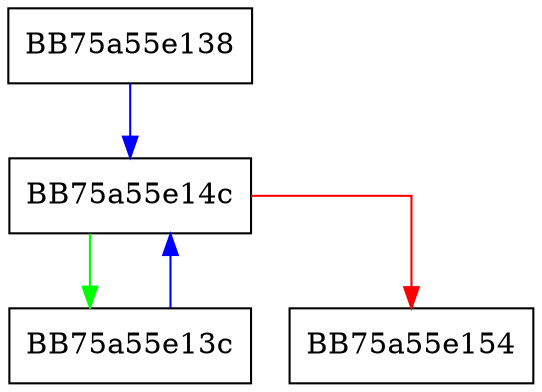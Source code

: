digraph identLength {
  node [shape="box"];
  graph [splines=ortho];
  BB75a55e138 -> BB75a55e14c [color="blue"];
  BB75a55e13c -> BB75a55e14c [color="blue"];
  BB75a55e14c -> BB75a55e13c [color="green"];
  BB75a55e14c -> BB75a55e154 [color="red"];
}